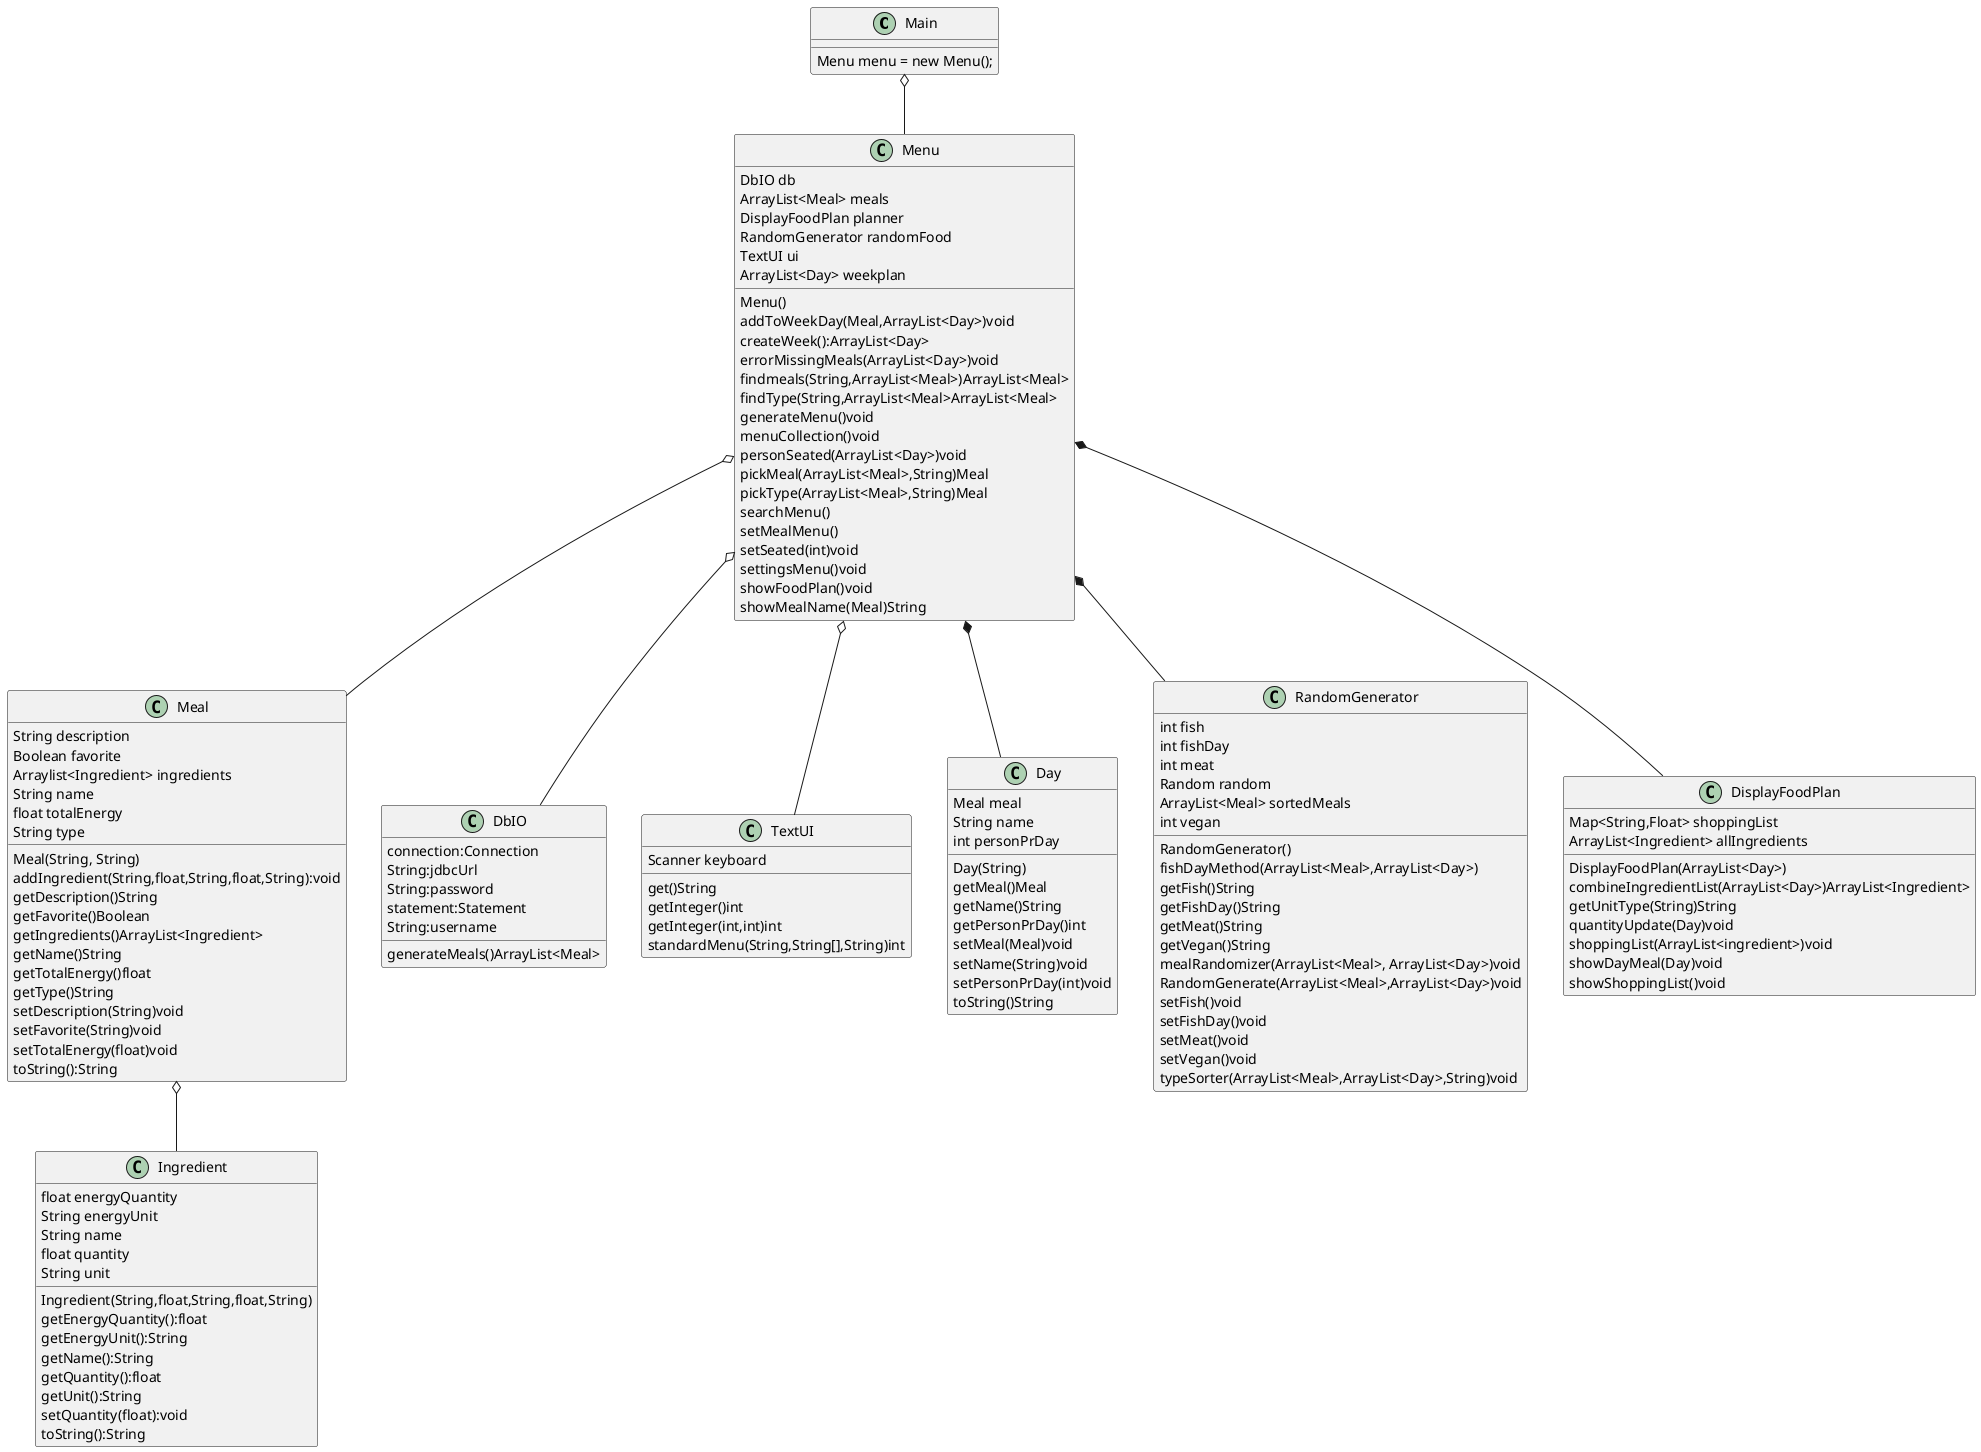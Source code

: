 @startuml
class Main
class Ingredient
class Meal
class DbIO
class TextUI
class Menu
class Day
class RandomGenerator
class DisplayFoodPlan

Meal o-- Ingredient
Menu o-- DbIO
Menu o-- TextUI
Main o-- Menu
Menu o-- Meal
Menu *-- RandomGenerator
Menu *-- Day
Menu *-- DisplayFoodPlan

Meal : String description
Meal : Boolean favorite
Meal : Arraylist<Ingredient> ingredients
Meal : String name
Meal : float totalEnergy
Meal : String type

Meal : Meal(String, String)
Meal : addIngredient(String,float,String,float,String):void
Meal : getDescription()String
Meal : getFavorite()Boolean
Meal : getIngredients()ArrayList<Ingredient>
Meal : getName()String
Meal : getTotalEnergy()float
Meal : getType()String
Meal : setDescription(String)void
Meal : setFavorite(String)void
Meal : setTotalEnergy(float)void
Meal : toString():String

Main : Menu menu = new Menu();


TextUI : Scanner keyboard

TextUI : get()String
TextUI : getInteger()int
TextUI : getInteger(int,int)int
TextUI : standardMenu(String,String[],String)int


Menu : DbIO db
Menu : ArrayList<Meal> meals
Menu : DisplayFoodPlan planner
Menu : RandomGenerator randomFood
Menu : TextUI ui
Menu : ArrayList<Day> weekplan

Menu : Menu()
Menu : addToWeekDay(Meal,ArrayList<Day>)void
Menu : createWeek():ArrayList<Day>
Menu : errorMissingMeals(ArrayList<Day>)void
Menu : findmeals(String,ArrayList<Meal>)ArrayList<Meal>
Menu : findType(String,ArrayList<Meal>ArrayList<Meal>
Menu : generateMenu()void
Menu : menuCollection()void
Menu : personSeated(ArrayList<Day>)void
Menu : pickMeal(ArrayList<Meal>,String)Meal
Menu : pickType(ArrayList<Meal>,String)Meal
Menu : searchMenu()
Menu : setMealMenu()
Menu : setSeated(int)void
Menu : settingsMenu()void
Menu : showFoodPlan()void
Menu : showMealName(Meal)String


Ingredient : float energyQuantity
Ingredient : String energyUnit
Ingredient : String name
Ingredient : float quantity
Ingredient : String unit

Ingredient : Ingredient(String,float,String,float,String)
Ingredient : getEnergyQuantity():float
Ingredient : getEnergyUnit():String
Ingredient : getName():String
Ingredient : getQuantity():float
Ingredient : getUnit():String
Ingredient : setQuantity(float):void
Ingredient : toString():String

Day : Meal meal
Day : String name
Day : int personPrDay

Day : Day(String)
Day : getMeal()Meal
Day : getName()String
Day : getPersonPrDay()int
Day : setMeal(Meal)void
Day : setName(String)void
Day : setPersonPrDay(int)void
Day : toString()String

RandomGenerator : int fish
RandomGenerator : int fishDay
RandomGenerator : int meat
RandomGenerator : Random random
RandomGenerator : ArrayList<Meal> sortedMeals
RandomGenerator : int vegan

RandomGenerator : RandomGenerator()
RandomGenerator : fishDayMethod(ArrayList<Meal>,ArrayList<Day>)
RandomGenerator : getFish()String
RandomGenerator : getFishDay()String
RandomGenerator : getMeat()String
RandomGenerator : getVegan()String
RandomGenerator : mealRandomizer(ArrayList<Meal>, ArrayList<Day>)void
RandomGenerator : RandomGenerate(ArrayList<Meal>,ArrayList<Day>)void
RandomGenerator : setFish()void
RandomGenerator : setFishDay()void
RandomGenerator : setMeat()void
RandomGenerator : setVegan()void
RandomGenerator : typeSorter(ArrayList<Meal>,ArrayList<Day>,String)void

DbIO : connection:Connection
DbIO : String:jdbcUrl
DbIO : String:password
DbIO : statement:Statement
DbIO : String:username

DbIO : generateMeals()ArrayList<Meal>

DisplayFoodPlan : Map<String,Float> shoppingList
DisplayFoodPlan : ArrayList<Ingredient> allIngredients

DisplayFoodPlan : DisplayFoodPlan(ArrayList<Day>)
DisplayFoodPlan : combineIngredientList(ArrayList<Day>)ArrayList<Ingredient>
DisplayFoodPlan : getUnitType(String)String
DisplayFoodPlan : quantityUpdate(Day)void
DisplayFoodPlan : shoppingList(ArrayList<ingredient>)void
DisplayFoodPlan : showDayMeal(Day)void
DisplayFoodPlan : showShoppingList()void


@enduml